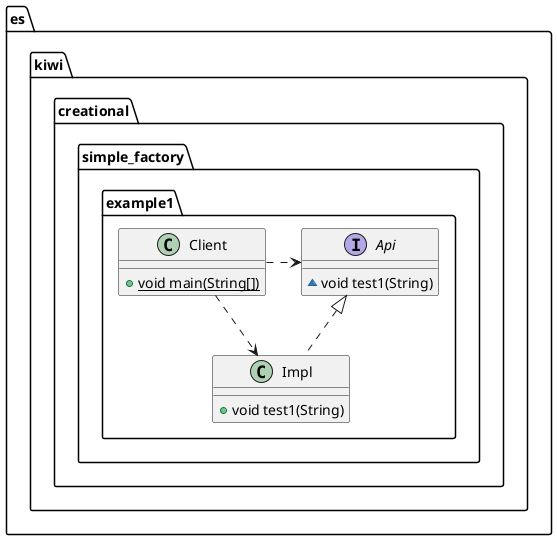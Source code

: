 @startuml
class es.kiwi.creational.simple_factory.example1.Impl {
+ void test1(String)
}
interface es.kiwi.creational.simple_factory.example1.Api {
~ void test1(String)
}
class es.kiwi.creational.simple_factory.example1.Client {
+ {static} void main(String[])
}


es.kiwi.creational.simple_factory.example1.Api <|.. es.kiwi.creational.simple_factory.example1.Impl
es.kiwi.creational.simple_factory.example1.Client .right.> es.kiwi.creational.simple_factory.example1.Api
es.kiwi.creational.simple_factory.example1.Client ..> es.kiwi.creational.simple_factory.example1.Impl
@enduml